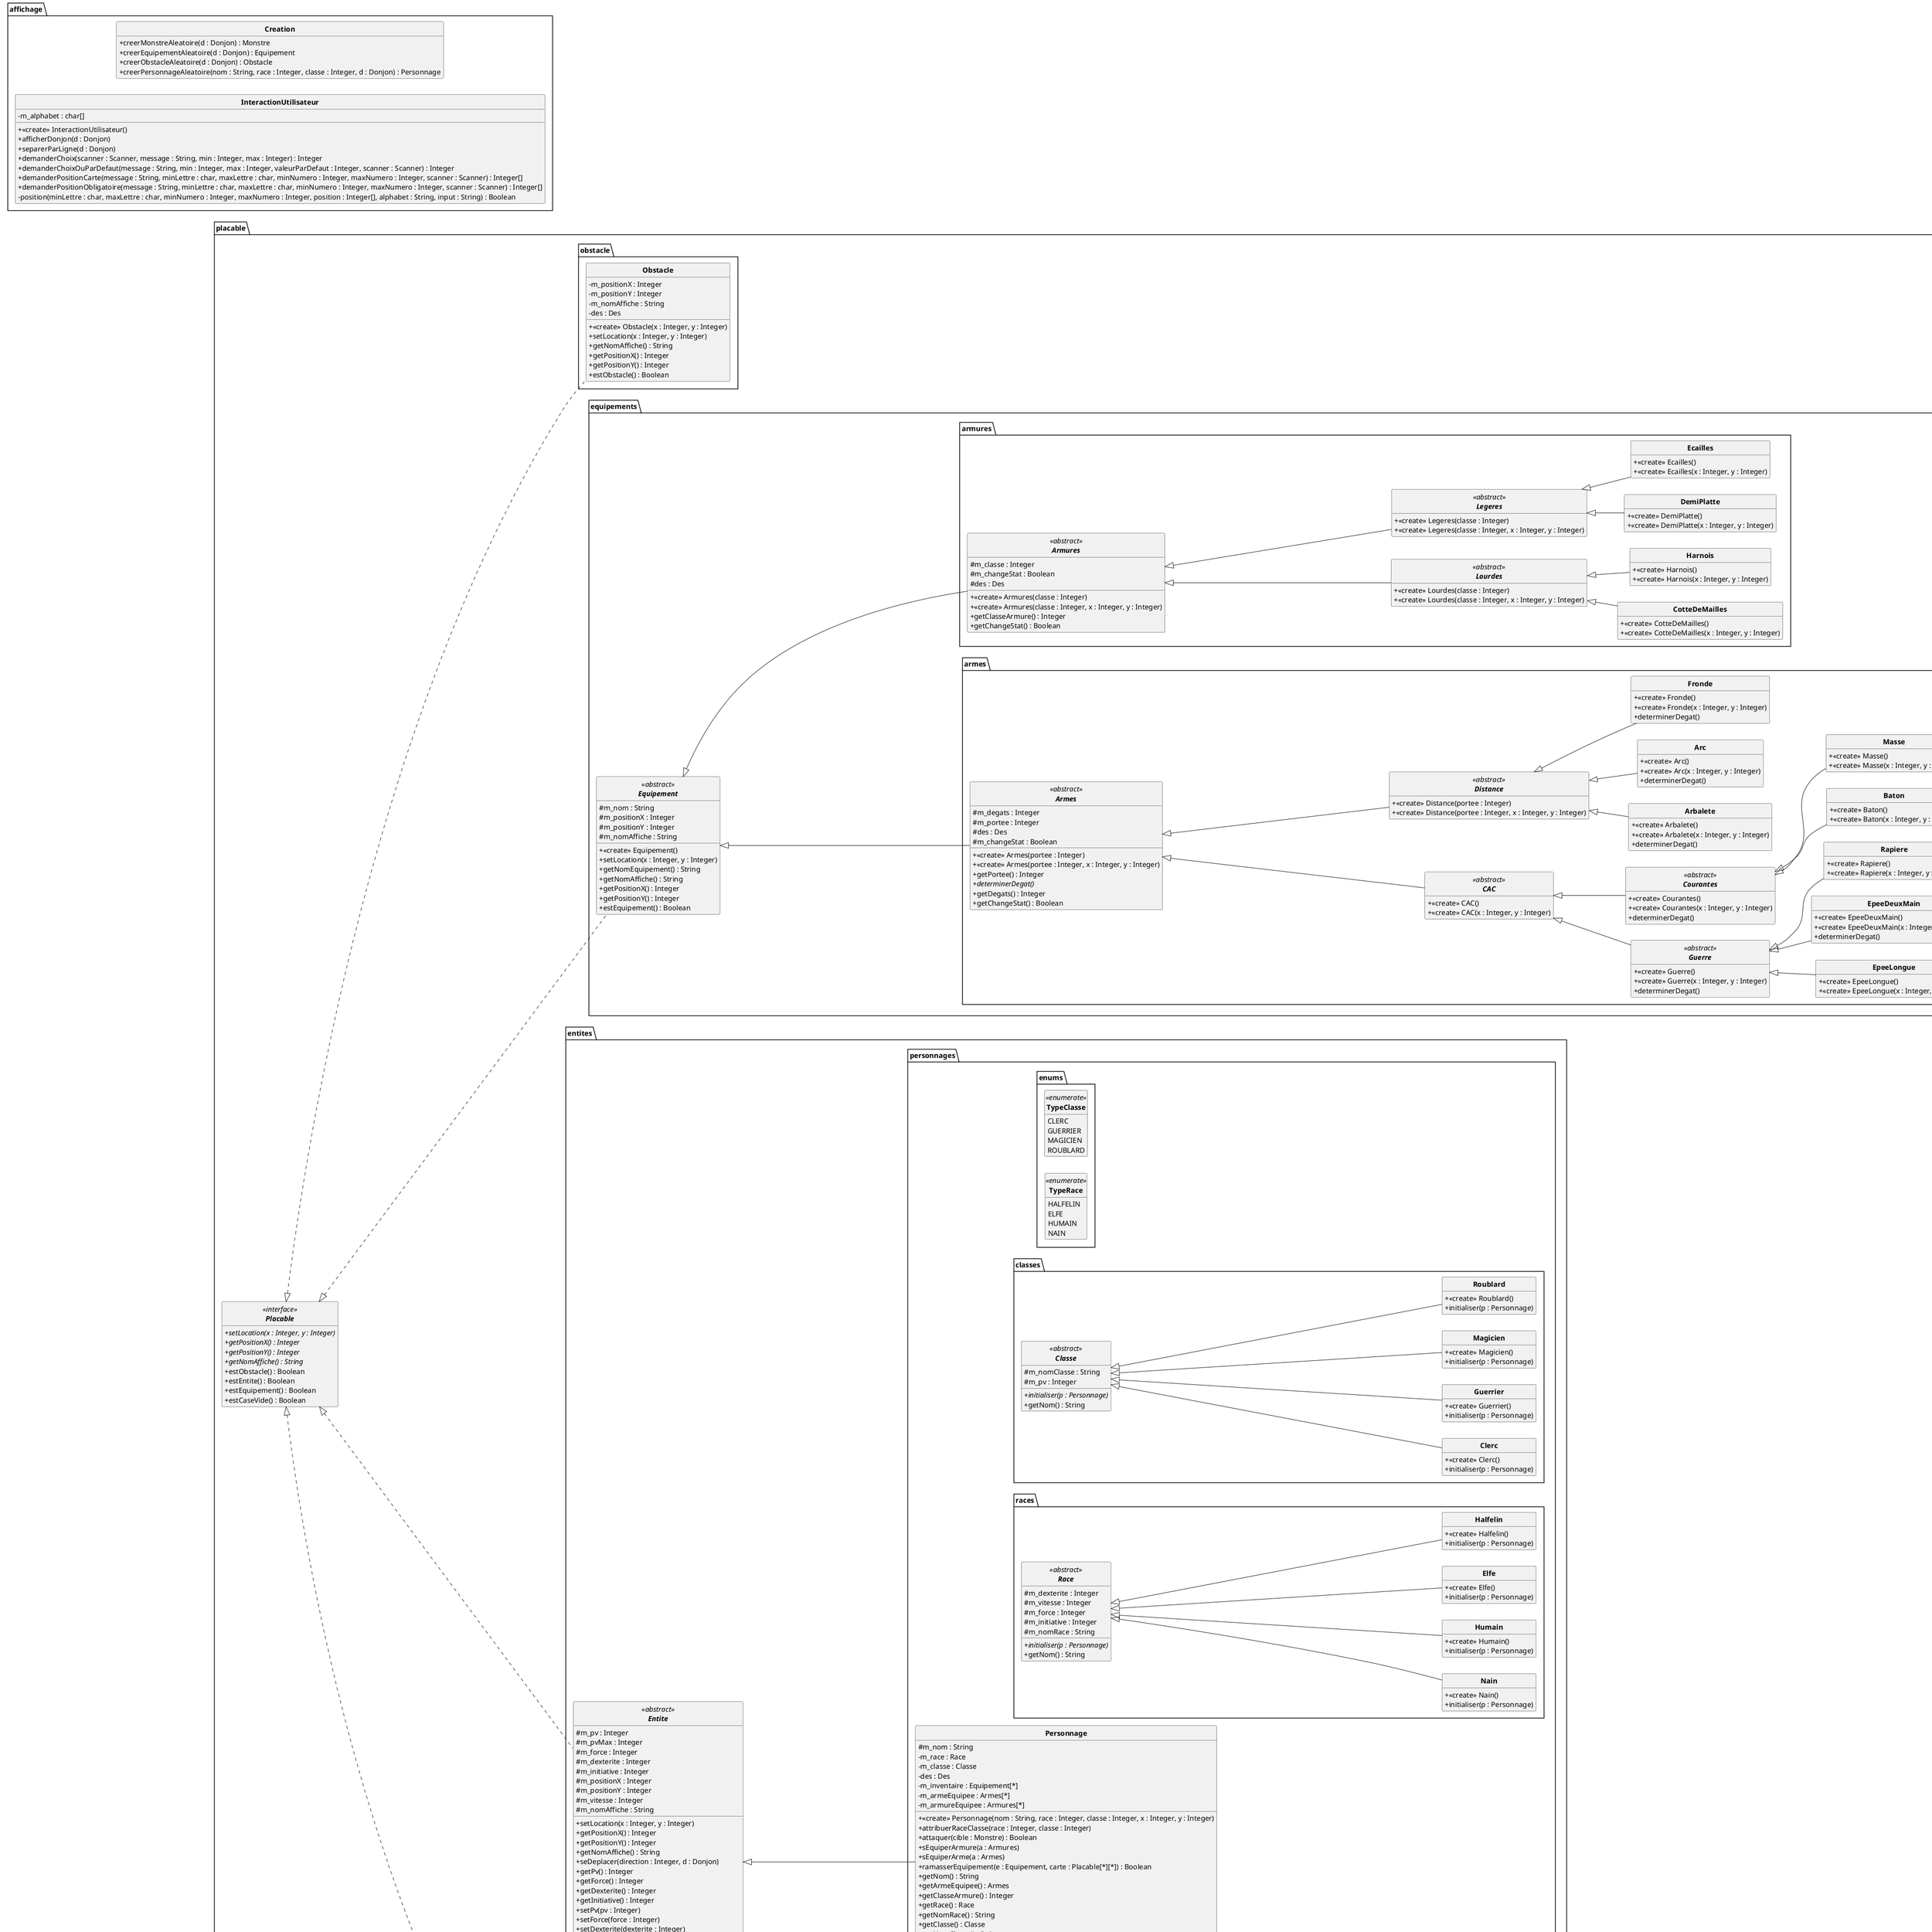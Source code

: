@startuml
skinparam classAttributeIconSize 0
skinparam classFontStyle Bold
skinparam defaultFontSize 15
skinparam style strictuml
hide empty members
left to right direction

package des {
    class Des {
        + lancerDes(nbDes : Integer, nbFaces : Integer) : Integer
    }
}

package donjons {
    class Donjon {
        - m_alphabet : String[*]
        - m_carte : Placable[*][*]
        - m_hauteur : Integer
        - m_largeur : Integer
        - m_casevide : CaseVide
        - m_listeMonstre : Monstre[*]
        
        + <<create>> Donjon()
        + Donjon(hauteur : Integer, largeur : Integer)
        + afficherDonjon()
        + positionnerEmplacementVide(x : Integer, y : Integer)
        + decalerADroite(l : Placable[*])
        + decalerAGauche(l : Placable[*])
        + positionnerElementCarte(p : Placable) : Boolean
        + getCarte() : Placable[*][*]
        + getHauteur() : Integer
        + getLargeur() : Integer
        + getLettreMax() : String
        + separer()
        + getListeMonstre() : Monstre[*]
    }
}

package maitredujeu {
    class MaitreDuJeu {
        + <<create>> MaitreDuJeu()
        + creerDonjon(d : Donjon, longueur : Integer, largeur : Integer)
        + positionnerObstacle(d : Donjon, o : Obstacle) : Boolean
        + positionnerEntite(d : Donjon, e : Entite) : Boolean
        + positionnerEquipement(d : Donjon, e : Equipement) : Boolean
    }
}

package exception{
    class ArmureException <<exception>>
    {
        +<<create>> ArmureException()
    }
    
    class CaseTropLointaineException <<exception>>
    {
        +<<create>> CaseTropLointaineException()
    }
    
    class PorteeException <<exception>>
    {
        +<<create>> PorteeException()
    }
}


package sorts{
    class ArmeMagique
    {
        +lancerSort (c : ContextSort) : Boolean
    }
    class BoogieWoogie
    {
        +lancerSort (c : ContextSort) : Boolean
    }
    class ContextSort
    {
        
        + ContextSort(cible1 : Entite, cible2 : Entite)
        + ContextSort(cible : Entite)
        + ContextSort(armes : Armes)
        
        + setPV(pv : int) : void
        
        + getXcible1() : Integer
        + getYcible1() : Integer
        + getXcible2() : Integer
        + getYcible2() : Integer
        
        + setCible1(x : int, y : Integer)
        + setCible2(x : int, y : Integer)
        
        + setArme(b : boolean)
        
    }
    class Guerison
    {
        -m_efficacite : Integer
        
        +<<create>> Guerison()
        +lancerSort (c : ContextSort) : Boolean
        +getEfficacite() : Integer
    }
    abstract class Sort <<abstract>>
    {
        +{abstract} lancerSort(c : ContextSort) : Boolean
    }
}

package placable
{
    interface Placable <<interface>>
    {
        + {abstract}setLocation(x : Integer, y : Integer)
        + {abstract}getPositionX() : Integer
        + {abstract}getPositionY() : Integer
        + {abstract}getNomAffiche() : String
        + estObstacle() : Boolean
        + estEntite() : Boolean
        + estEquipement() : Boolean
        + estCaseVide() : Boolean
    }
    
    class CaseVide implements placable.Placable
    {
        - m_positionX : Integer
        - m_positionY : Integer
        - m_nomAffiche : String
        - des : Des
        
        + <<create>> CaseVide(x : Integer, y : Integer)
        + setLocation(x : Integer, y : Integer)
        + getNomAffiche() : String
        + getPositionX() : Integer
        + getPositionY() : Integer
        + estCaseVide() : Boolean
    }
    
    package entites
    {
        
        abstract class Entite <<abstract>> implements placable.Placable
        {
            # m_pv : Integer
            # m_pvMax : Integer
            # m_force : Integer
            # m_dexterite : Integer
            # m_initiative : Integer
            # m_positionX : Integer
            # m_positionY : Integer
            # m_vitesse : Integer
            # m_nomAffiche : String
            
            + setLocation(x : Integer, y : Integer)
            + getPositionX() : Integer
            + getPositionY() : Integer
            + getNomAffiche() : String
            + seDeplacer(direction : Integer, d : Donjon)
            + getPv() : Integer
            + getForce() : Integer
            + getDexterite() : Integer
            + getInitiative() : Integer
            + setPv(pv : Integer)
            + setForce(force : Integer)
            + setDexterite(dexterite : Integer)
            + setInitiative(initiative : Integer)
            + ajusterPv(valeur : Integer)
            + ajusterForce(valeur : Integer)
            + ajusterDexterite(valeur : Integer)
            + ajusterInitiative(valeur : Integer)
            + equals(obj : Object) : Boolean
            + estEntite() : Boolean
            + {static} contientObstacle(liste : Placable[*]) : Boolean
            + {static} contientEquipement(liste : Placable[*]) : Boolean
        }
        
        package monstres
        {
            
            class Monstre extends placable.entites.Entite
            {
                - m_espece : String
                - m_numero : Integer
                - m_nomAttaque : String
                - m_portee : Integer
                - m_degats : Integer
                - m_classeArmure : Integer
                - des : Des
                - {static} monstres : Monstre[*]
                
                + <<create>> Monstre(espece : String)
                + Monstre(espece : String, portee : Integer, pv : Integer, nomattaque : String, classeArmure : Integer, force : Integer, dexterite : Integer, initiative : Integer, x : Integer, y : Integer)
                + getclasseArmure() : Integer
                + ajusterPv(valeur : Integer)
                + attaquer(cible : Personnage, carte : String[*][*]) : Boolean
                + getEspece() : String
            }
            
        }
        
        package personnages
        {
            class Personnage extends placable.entites.Entite
            {
                # m_nom : String
                - m_race : Race
                - m_classe : Classe
                - des : Des
                - m_inventaire : Equipement[*]
                - m_armeEquipee : Armes[*]
                - m_armureEquipee : Armures[*]
                
                + <<create>> Personnage(nom : String, race : Integer, classe : Integer, x : Integer, y : Integer)
                + attribuerRaceClasse(race : Integer, classe : Integer)
                + attaquer(cible : Monstre) : Boolean
                + sEquiperArmure(a : Armures)
                + sEquiperArme(a : Armes)
                + ramasserEquipement(e : Equipement, carte : Placable[*][*]) : Boolean
                + getNom() : String
                + getArmeEquipee() : Armes
                + getClasseArmure() : Integer
                + getRace() : Race
                + getNomRace() : String
                + getClasse() : Classe
                + getNomClasse() : String
                + getVitesse() : Integer
                + setVitesse(vitesse : Integer)
                + ajusterVitesse(valeur : Integer)
                + ajouterEquipementInventaire(e : Equipement)
                + afficherInventaire() : String
                + toString() : String
            }

            package enums
            {
                enum TypeClasse <<enumerate>>
                {
                    CLERC
                    GUERRIER
                    MAGICIEN
                    ROUBLARD
                }
                enum TypeRace <<enumerate>>
                {
                    HALFELIN
                    ELFE
                    HUMAIN
                    NAIN
                }
            }
            
            package classes
            {
                
                abstract class Classe <<abstract>>
                {
                    # m_nomClasse : String
                    # m_pv : Integer
                    
                    + {abstract} initialiser(p : Personnage)
                    + getNom() : String
                }
                
                class Clerc extends placable.entites.personnages.classes.Classe
                {
                    + <<create>> Clerc()
                    + initialiser(p : Personnage)
                }
                
                class Guerrier extends placable.entites.personnages.classes.Classe
                {
                    + <<create>> Guerrier()
                    + initialiser(p : Personnage)
                }
                
                class Magicien extends placable.entites.personnages.classes.Classe
                {
                    + <<create>> Magicien()
                    + initialiser(p : Personnage)
                }
                
                class Roublard extends placable.entites.personnages.classes.Classe
                {
                    + <<create>> Roublard()
                    + initialiser(p : Personnage)
                }
            }
            
            package races
            {
                
                abstract class Race <<abstract>>
                {
                    # m_dexterite : Integer
                    # m_vitesse : Integer
                    # m_force : Integer
                    # m_initiative : Integer
                    # m_nomRace : String
                    
                    + {abstract} initialiser(p : Personnage)
                    + getNom() : String
                }
                
                class Nain extends placable.entites.personnages.races.Race
                {
                    + <<create>> Nain()
                    + initialiser(p : Personnage)
                }
                
                class Humain extends placable.entites.personnages.races.Race
                {
                    + <<create>> Humain()
                    + initialiser(p : Personnage)
                }
                
                class Elfe extends placable.entites.personnages.races.Race
                {
                    + <<create>> Elfe()
                    + initialiser(p : Personnage)
                }
                
                class Halfelin extends placable.entites.personnages.races.Race
                {
                    + <<create>> Halfelin()
                    + initialiser(p : Personnage)
                }
            }
        }
    }
    package equipements
    {
        abstract class Equipement <<abstract>> implements placable.Placable
        {
            # m_nom : String
            # m_positionX : Integer
            # m_positionY : Integer
            # m_nomAffiche : String
            
            + <<create>> Equipement()
            + setLocation(x : Integer, y : Integer)
            + getNomEquipement() : String
            + getNomAffiche() : String
            + getPositionX() : Integer
            + getPositionY() : Integer
            + estEquipement() : Boolean
        }
        
        package armes
        {
            abstract class Armes <<abstract>> extends placable.equipements.Equipement
            {
                # m_degats : Integer
                # m_portee : Integer
                # des : Des
                # m_changeStat : Boolean
                
                + <<create>> Armes(portee : Integer)
                + <<create>> Armes(portee : Integer, x : Integer, y : Integer)
                + getPortee() : Integer
                + {abstract} determinerDegat()
                + getDegats() : Integer
                + getChangeStat() : Boolean
            }
            
            abstract class CAC <<abstract>> extends placable.equipements.armes.Armes
            {
                + <<create>> CAC()
                + <<create>> CAC(x : Integer, y : Integer)
            }
            
            abstract class Distance <<abstract>> extends placable.equipements.armes.Armes
            {
                + <<create>> Distance(portee : Integer)
                + <<create>> Distance(portee : Integer, x : Integer, y : Integer)
            }
            
            abstract class Guerre <<abstract>> extends placable.equipements.armes.CAC
            {
                + <<create>> Guerre()
                + <<create>> Guerre(x : Integer, y : Integer)
                + determinerDegat()
            }
            
            abstract class Courantes <<abstract>> extends placable.equipements.armes.CAC
            {
                + <<create>> Courantes()
                + <<create>> Courantes(x : Integer, y : Integer)
                + determinerDegat()
            }
            
            class Arbalete extends placable.equipements.armes.Distance
            {
                + <<create>> Arbalete()
                + <<create>> Arbalete(x : Integer, y : Integer)
                + determinerDegat()
            }
            
            class Arc extends placable.equipements.armes.Distance
            {
                + <<create>> Arc()
                + <<create>> Arc(x : Integer, y : Integer)
                + determinerDegat()
            }
            
            class Baton extends placable.equipements.armes.Courantes
            {
                + <<create>> Baton()
                + <<create>> Baton(x : Integer, y : Integer)
            }
            
            class EpeeLongue extends placable.equipements.armes.Guerre
            {
                + <<create>> EpeeLongue()
                + <<create>> EpeeLongue(x : Integer, y : Integer)
            }
            
            class EpeeDeuxMain extends placable.equipements.armes.Guerre
            {
                + <<create>> EpeeDeuxMain()
                + <<create>> EpeeDeuxMain(x : Integer, y : Integer)
                + determinerDegat()
            }
            
            class Fronde extends placable.equipements.armes.Distance
            {
                + <<create>> Fronde()
                + <<create>> Fronde(x : Integer, y : Integer)
                + determinerDegat()
            }
            
            class Masse extends placable.equipements.armes.Courantes
            {
                + <<create>> Masse()
                + <<create>> Masse(x : Integer, y : Integer)
            }
            
            class Rapiere extends placable.equipements.armes.Guerre
            {
                + <<create>> Rapiere()
                + <<create>> Rapiere(x : Integer, y : Integer)
            }
        }
        
        package armures
        {
            abstract class Armures <<abstract>> extends placable.equipements.Equipement
            {
                # m_classe : Integer
                # m_changeStat : Boolean
                # des : Des
                
                + <<create>> Armures(classe : Integer)
                + <<create>> Armures(classe : Integer, x : Integer, y : Integer)
                + getClasseArmure() : Integer
                + getChangeStat() : Boolean
            }
            
            abstract class Lourdes <<abstract>> extends placable.equipements.armures.Armures
            {
                + <<create>> Lourdes(classe : Integer)
                + <<create>> Lourdes(classe : Integer, x : Integer, y : Integer)
            }
            
            abstract class Legeres <<abstract>> extends placable.equipements.armures.Armures
            {
                + <<create>> Legeres(classe : Integer)
                + <<create>> Legeres(classe : Integer, x : Integer, y : Integer)
            }
            
            class CotteDeMailles extends placable.equipements.armures.Lourdes
            {
                + <<create>> CotteDeMailles()
                + <<create>> CotteDeMailles(x : Integer, y : Integer)
            }
            
            class DemiPlatte extends placable.equipements.armures.Legeres
            {
                + <<create>> DemiPlatte()
                + <<create>> DemiPlatte(x : Integer, y : Integer)
            }
            
            class Ecailles extends placable.equipements.armures.Legeres
            {
                + <<create>> Ecailles()
                + <<create>> Ecailles(x : Integer, y : Integer)
            }
            
            class Harnois extends placable.equipements.armures.Lourdes
            {
                + <<create>> Harnois()
                + <<create>> Harnois(x : Integer, y : Integer)
            }
        }
    }
    
    package obstacle
    {
        class Obstacle implements placable.Placable
        {
            - m_positionX : Integer
            - m_positionY : Integer
            - m_nomAffiche : String
            - des : Des
            
            + <<create>> Obstacle(x : Integer, y : Integer)
            + setLocation(x : Integer, y : Integer)
            + getNomAffiche() : String
            + getPositionX() : Integer
            + getPositionY() : Integer
            + estObstacle() : Boolean
        }
    }
}



package affichage {
    class Creation {
        + creerMonstreAleatoire(d : Donjon) : Monstre
        + creerEquipementAleatoire(d : Donjon) : Equipement
        + creerObstacleAleatoire(d : Donjon) : Obstacle
        + creerPersonnageAleatoire(nom : String, race : Integer, classe : Integer, d : Donjon) : Personnage
    }
    class InteractionUtilisateur
    {
        - m_alphabet : char[]
        + <<create>> InteractionUtilisateur()
        + afficherDonjon(d : Donjon)
        + separerParLigne(d : Donjon)
        + demanderChoix(scanner : Scanner, message : String, min : Integer, max : Integer) : Integer
        + demanderChoixOuParDefaut(message : String, min : Integer, max : Integer, valeurParDefaut : Integer, scanner : Scanner) : Integer
        + demanderPositionCarte(message : String, minLettre : char, maxLettre : char, minNumero : Integer, maxNumero : Integer, scanner : Scanner) : Integer[]
        + demanderPositionObligatoire(message : String, minLettre : char, maxLettre : char, minNumero : Integer, maxNumero : Integer, scanner : Scanner) : Integer[]
        - position(minLettre : char, maxLettre : char, minNumero : Integer, maxNumero : Integer, position : Integer[], alphabet : String, input : String) : Boolean
    }
}


class Jeu {
    - m_joueursEnVie : ArrayList<Personnage>
    - m_utils : Utils
    - m_nbJoueurs : int
    - scanner : Scanner
    - m_d1 : Donjon
    - mdj : MaitreDuJeu
    - m_des : Des
    - alphabet : String[*]
    - m_nbObstacle : int
    - m_nbEquipements : int
    
    + <<create>> Jeu()
    + demarrerJeu()
    + initJoueur(nJoueur : int, d : Donjon) : Personnage
    + creerObstacleAleatoire(i : int)
    + initEquipementAleatoire(i : int)
    + creerEquipement(type : int, i : int, x : int, y : int)
    + afficherEntites()
}


class Main {
    + main(args : String[])
}



@enduml